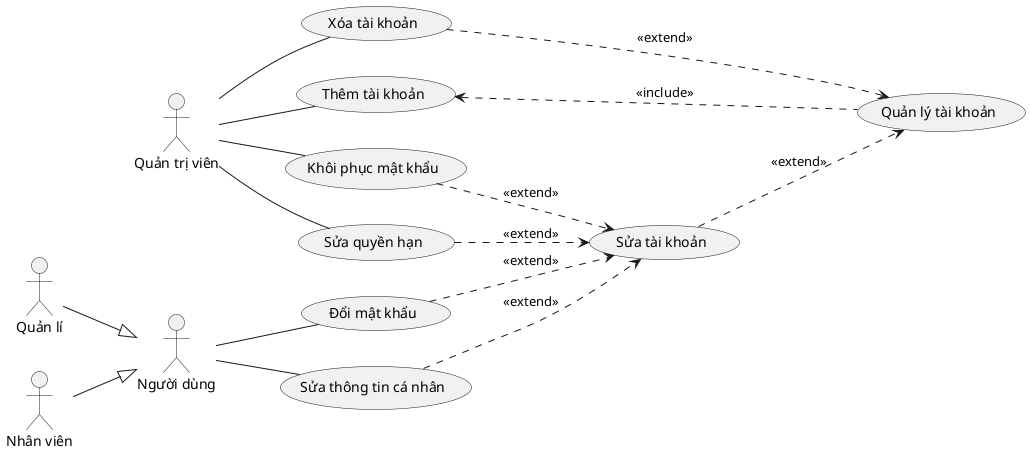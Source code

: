 @startuml ManageAccount
left to right direction

actor :Người dùng: as User
actor :Quản lí: as Manager
actor :Nhân viên: as Staff
actor :Quản trị viên: as Admin

usecase ManageAccount as "Quản lý tài khoản"
usecase CreateAccount as "Thêm tài khoản"
usecase EditAccount as "Sửa tài khoản"
usecase EditPermissionAccount as "Sửa quyền hạn"
usecase ResetPasswordAccount as "Khôi phục mật khẩu"
usecase EditPassword as "Đổi mật khẩu"
usecase EditInfo as "Sửa thông tin cá nhân"
usecase DeleteAccount as "Xóa tài khoản"

Manager --|> User
Staff --|> User

Admin -- CreateAccount
CreateAccount <... ManageAccount : <<include>>

Admin -- DeleteAccount
DeleteAccount ...> ManageAccount : <<extend>>

Admin -- EditPermissionAccount
EditPermissionAccount ..> EditAccount : <<extend>>

Admin -- ResetPasswordAccount
ResetPasswordAccount ..> EditAccount : <<extend>>

User -- EditPassword
EditPassword ..> EditAccount : <<extend>>
User -- EditInfo
EditInfo ..> EditAccount : <<extend>>
EditAccount ..> ManageAccount : <<extend>>
@enduml